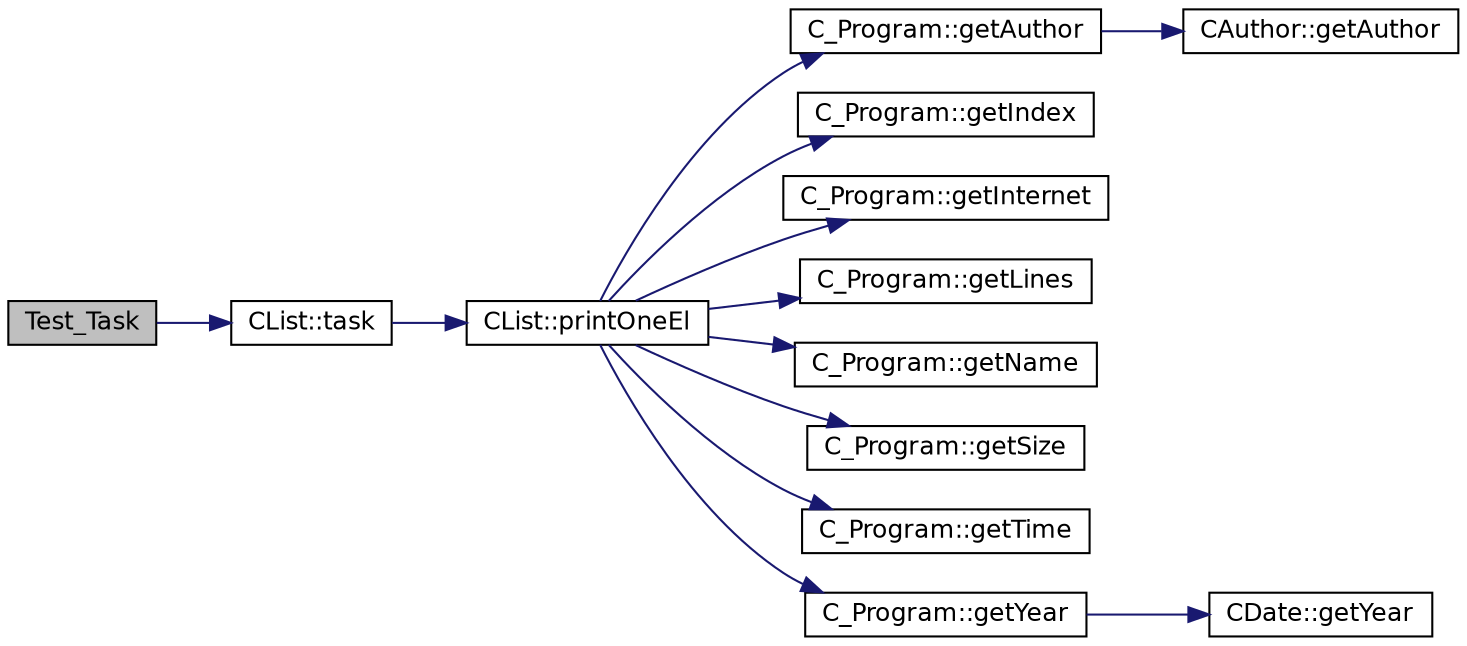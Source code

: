 digraph "Test_Task"
{
 // LATEX_PDF_SIZE
  edge [fontname="Helvetica",fontsize="12",labelfontname="Helvetica",labelfontsize="12"];
  node [fontname="Helvetica",fontsize="12",shape=record];
  rankdir="LR";
  Node1 [label="Test_Task",height=0.2,width=0.4,color="black", fillcolor="grey75", style="filled", fontcolor="black",tooltip=" "];
  Node1 -> Node2 [color="midnightblue",fontsize="12",style="solid",fontname="Helvetica"];
  Node2 [label="CList::task",height=0.2,width=0.4,color="black", fillcolor="white", style="filled",URL="$class_c_list.html#a83b61e2329868a071b56adb811a4e404",tooltip=" "];
  Node2 -> Node3 [color="midnightblue",fontsize="12",style="solid",fontname="Helvetica"];
  Node3 [label="CList::printOneEl",height=0.2,width=0.4,color="black", fillcolor="white", style="filled",URL="$class_c_list.html#ab41616f89921a91b64f0bd4afc1c2115",tooltip=" "];
  Node3 -> Node4 [color="midnightblue",fontsize="12",style="solid",fontname="Helvetica"];
  Node4 [label="C_Program::getAuthor",height=0.2,width=0.4,color="black", fillcolor="white", style="filled",URL="$class_c___program.html#af7d01ee17677a85643fde2c9506b612c",tooltip=" "];
  Node4 -> Node5 [color="midnightblue",fontsize="12",style="solid",fontname="Helvetica"];
  Node5 [label="CAuthor::getAuthor",height=0.2,width=0.4,color="black", fillcolor="white", style="filled",URL="$class_c_author.html#a891a8c504fa138e9a83c49674190ad92",tooltip=" "];
  Node3 -> Node6 [color="midnightblue",fontsize="12",style="solid",fontname="Helvetica"];
  Node6 [label="C_Program::getIndex",height=0.2,width=0.4,color="black", fillcolor="white", style="filled",URL="$class_c___program.html#aa4b56d0ff0b46ff3455c557adc2722f6",tooltip=" "];
  Node3 -> Node7 [color="midnightblue",fontsize="12",style="solid",fontname="Helvetica"];
  Node7 [label="C_Program::getInternet",height=0.2,width=0.4,color="black", fillcolor="white", style="filled",URL="$class_c___program.html#ae8e9f4799817f31736f9e496cbca692f",tooltip=" "];
  Node3 -> Node8 [color="midnightblue",fontsize="12",style="solid",fontname="Helvetica"];
  Node8 [label="C_Program::getLines",height=0.2,width=0.4,color="black", fillcolor="white", style="filled",URL="$class_c___program.html#a4c4371f5d6a0da93321647a432caab9a",tooltip=" "];
  Node3 -> Node9 [color="midnightblue",fontsize="12",style="solid",fontname="Helvetica"];
  Node9 [label="C_Program::getName",height=0.2,width=0.4,color="black", fillcolor="white", style="filled",URL="$class_c___program.html#a3b4231c75132f78b63e10c5c63951b72",tooltip=" "];
  Node3 -> Node10 [color="midnightblue",fontsize="12",style="solid",fontname="Helvetica"];
  Node10 [label="C_Program::getSize",height=0.2,width=0.4,color="black", fillcolor="white", style="filled",URL="$class_c___program.html#a10d7c2efddfae0c80de6abd4fc41ac3c",tooltip=" "];
  Node3 -> Node11 [color="midnightblue",fontsize="12",style="solid",fontname="Helvetica"];
  Node11 [label="C_Program::getTime",height=0.2,width=0.4,color="black", fillcolor="white", style="filled",URL="$class_c___program.html#abccae9277a34642cbb5a52bafd1fca99",tooltip=" "];
  Node3 -> Node12 [color="midnightblue",fontsize="12",style="solid",fontname="Helvetica"];
  Node12 [label="C_Program::getYear",height=0.2,width=0.4,color="black", fillcolor="white", style="filled",URL="$class_c___program.html#a238a2fb27df21ca08a85aee0d61497d4",tooltip=" "];
  Node12 -> Node13 [color="midnightblue",fontsize="12",style="solid",fontname="Helvetica"];
  Node13 [label="CDate::getYear",height=0.2,width=0.4,color="black", fillcolor="white", style="filled",URL="$class_c_date.html#a33c54197a9cbf71d017fc12778fefc59",tooltip=" "];
}
